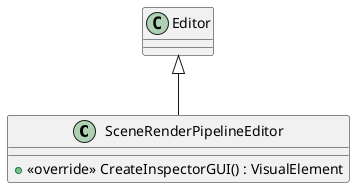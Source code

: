@startuml
class SceneRenderPipelineEditor {
    + <<override>> CreateInspectorGUI() : VisualElement
}
Editor <|-- SceneRenderPipelineEditor
@enduml
